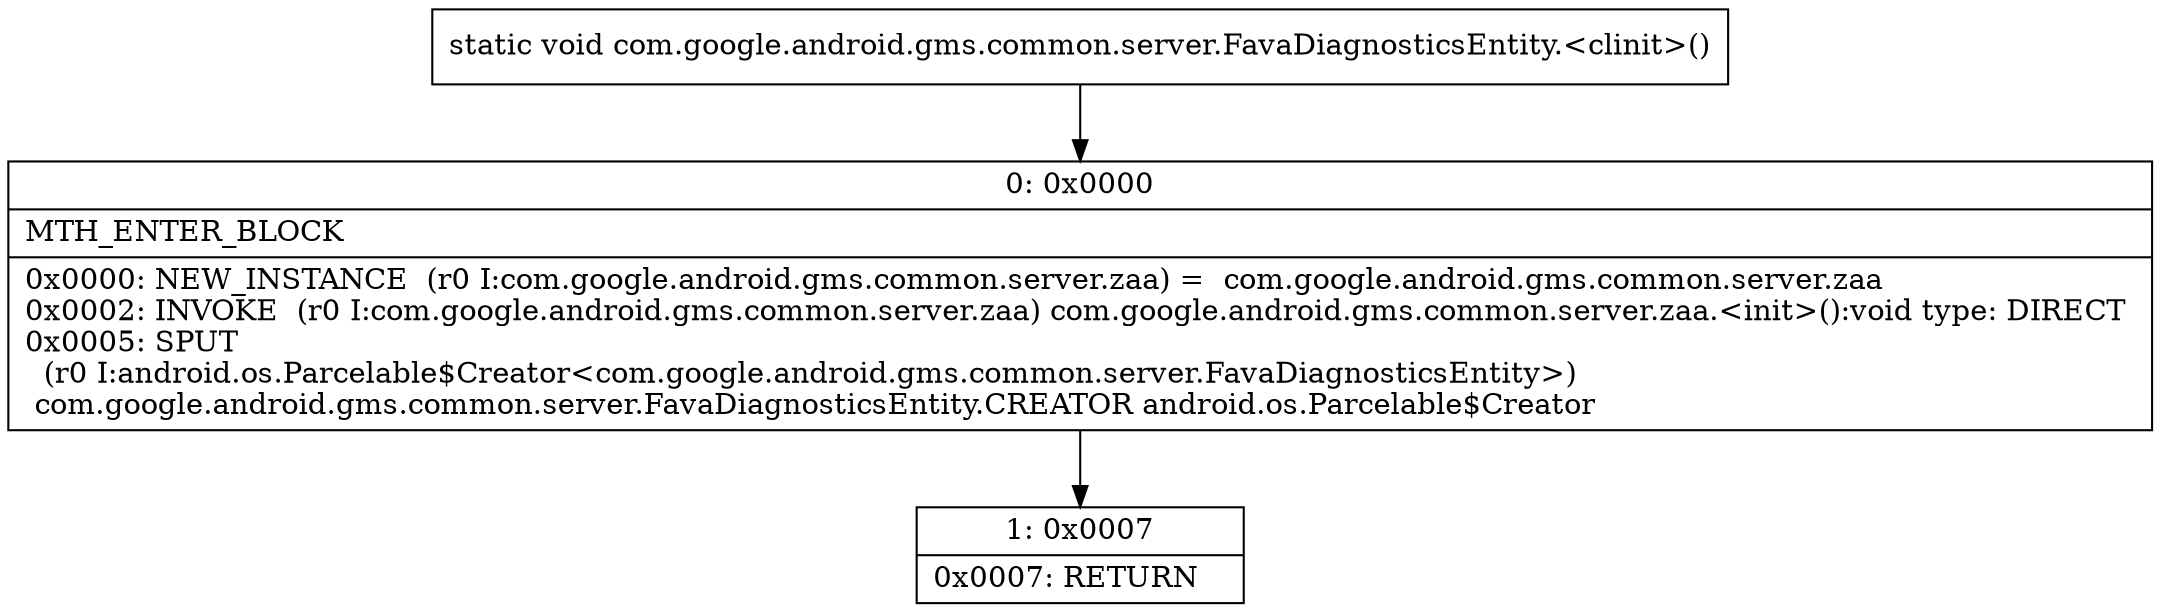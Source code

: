digraph "CFG forcom.google.android.gms.common.server.FavaDiagnosticsEntity.\<clinit\>()V" {
Node_0 [shape=record,label="{0\:\ 0x0000|MTH_ENTER_BLOCK\l|0x0000: NEW_INSTANCE  (r0 I:com.google.android.gms.common.server.zaa) =  com.google.android.gms.common.server.zaa \l0x0002: INVOKE  (r0 I:com.google.android.gms.common.server.zaa) com.google.android.gms.common.server.zaa.\<init\>():void type: DIRECT \l0x0005: SPUT  \l  (r0 I:android.os.Parcelable$Creator\<com.google.android.gms.common.server.FavaDiagnosticsEntity\>)\l com.google.android.gms.common.server.FavaDiagnosticsEntity.CREATOR android.os.Parcelable$Creator \l}"];
Node_1 [shape=record,label="{1\:\ 0x0007|0x0007: RETURN   \l}"];
MethodNode[shape=record,label="{static void com.google.android.gms.common.server.FavaDiagnosticsEntity.\<clinit\>() }"];
MethodNode -> Node_0;
Node_0 -> Node_1;
}

